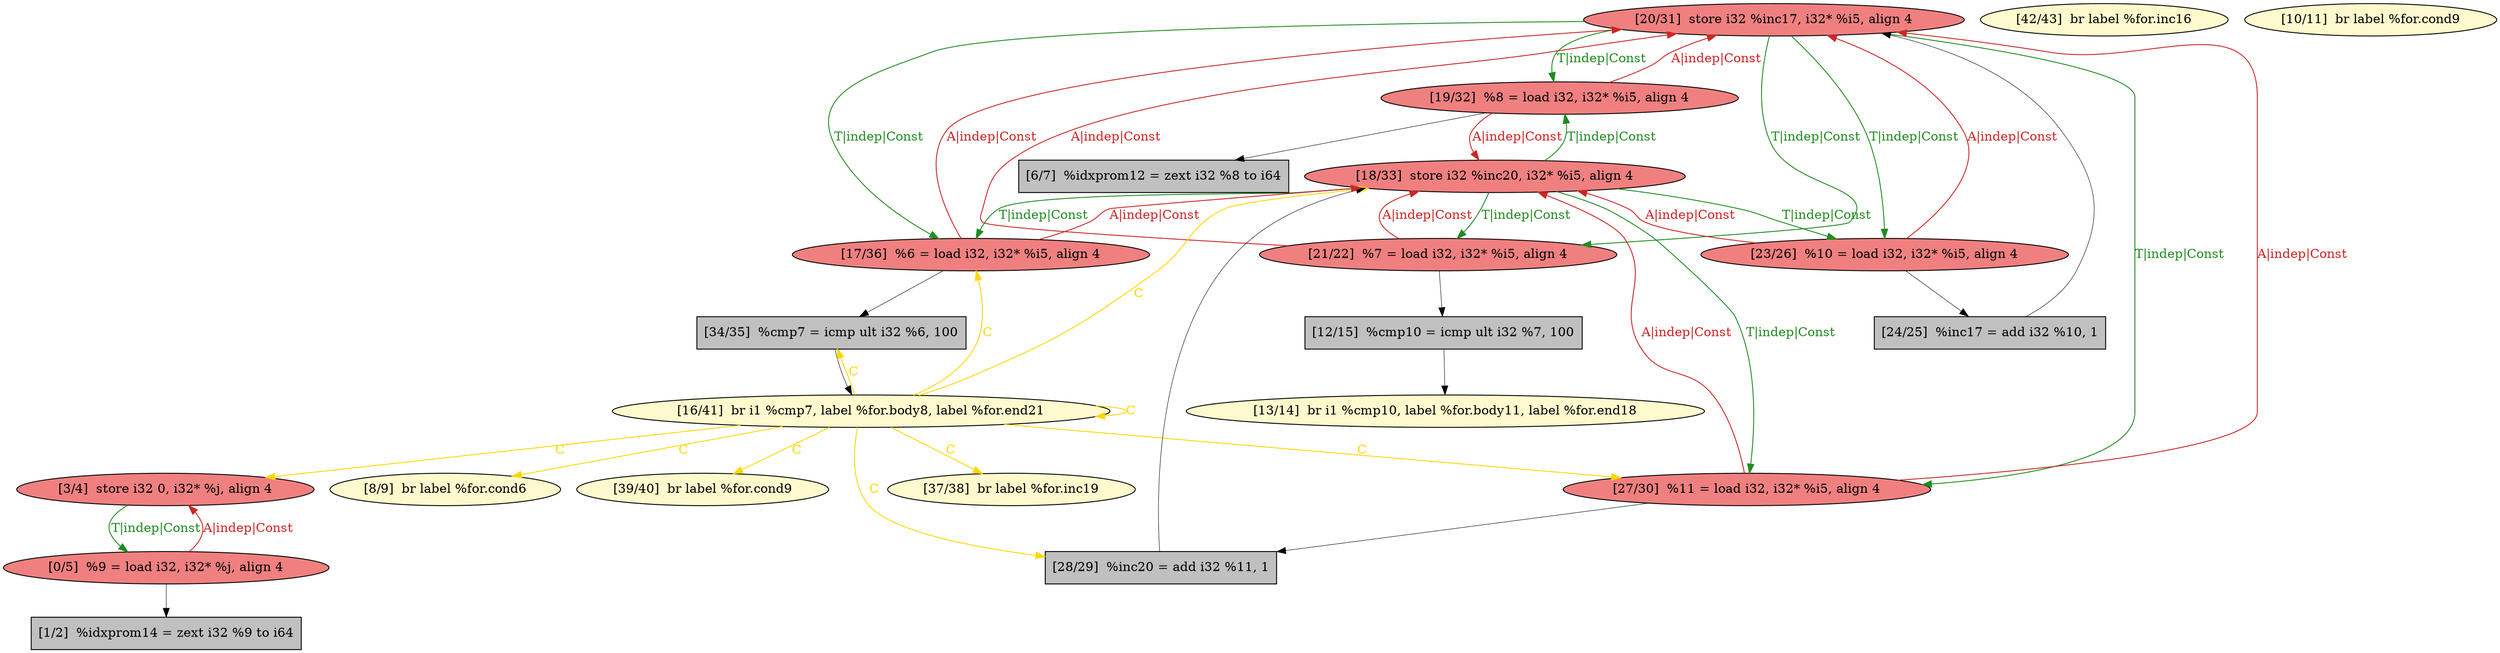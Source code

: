 
digraph G {


node1250 [fillcolor=lightcoral,label="[20/31]  store i32 %inc17, i32* %i5, align 4",shape=ellipse,style=filled ]
node1249 [fillcolor=lightcoral,label="[18/33]  store i32 %inc20, i32* %i5, align 4",shape=ellipse,style=filled ]
node1248 [fillcolor=lemonchiffon,label="[37/38]  br label %for.inc19",shape=ellipse,style=filled ]
node1245 [fillcolor=grey,label="[34/35]  %cmp7 = icmp ult i32 %6, 100",shape=rectangle,style=filled ]
node1233 [fillcolor=grey,label="[12/15]  %cmp10 = icmp ult i32 %7, 100",shape=rectangle,style=filled ]
node1246 [fillcolor=lightcoral,label="[19/32]  %8 = load i32, i32* %i5, align 4",shape=ellipse,style=filled ]
node1239 [fillcolor=grey,label="[1/2]  %idxprom14 = zext i32 %9 to i64",shape=rectangle,style=filled ]
node1231 [fillcolor=lemonchiffon,label="[8/9]  br label %for.cond6",shape=ellipse,style=filled ]
node1242 [fillcolor=grey,label="[24/25]  %inc17 = add i32 %10, 1",shape=rectangle,style=filled ]
node1230 [fillcolor=grey,label="[6/7]  %idxprom12 = zext i32 %8 to i64",shape=rectangle,style=filled ]
node1247 [fillcolor=lemonchiffon,label="[42/43]  br label %for.inc16",shape=ellipse,style=filled ]
node1232 [fillcolor=lemonchiffon,label="[10/11]  br label %for.cond9",shape=ellipse,style=filled ]
node1235 [fillcolor=lemonchiffon,label="[39/40]  br label %for.cond9",shape=ellipse,style=filled ]
node1236 [fillcolor=lightcoral,label="[21/22]  %7 = load i32, i32* %i5, align 4",shape=ellipse,style=filled ]
node1229 [fillcolor=lightcoral,label="[0/5]  %9 = load i32, i32* %j, align 4",shape=ellipse,style=filled ]
node1237 [fillcolor=lightcoral,label="[23/26]  %10 = load i32, i32* %i5, align 4",shape=ellipse,style=filled ]
node1238 [fillcolor=lightcoral,label="[27/30]  %11 = load i32, i32* %i5, align 4",shape=ellipse,style=filled ]
node1234 [fillcolor=lemonchiffon,label="[16/41]  br i1 %cmp7, label %for.body8, label %for.end21",shape=ellipse,style=filled ]
node1243 [fillcolor=lightcoral,label="[3/4]  store i32 0, i32* %j, align 4",shape=ellipse,style=filled ]
node1240 [fillcolor=grey,label="[28/29]  %inc20 = add i32 %11, 1",shape=rectangle,style=filled ]
node1241 [fillcolor=lemonchiffon,label="[13/14]  br i1 %cmp10, label %for.body11, label %for.end18",shape=ellipse,style=filled ]
node1244 [fillcolor=lightcoral,label="[17/36]  %6 = load i32, i32* %i5, align 4",shape=ellipse,style=filled ]

node1234->node1231 [style=solid,color=gold,label="C",penwidth=1.0,fontcolor=gold ]
node1234->node1238 [style=solid,color=gold,label="C",penwidth=1.0,fontcolor=gold ]
node1249->node1238 [style=solid,color=forestgreen,label="T|indep|Const",penwidth=1.0,fontcolor=forestgreen ]
node1238->node1249 [style=solid,color=firebrick3,label="A|indep|Const",penwidth=1.0,fontcolor=firebrick3 ]
node1250->node1238 [style=solid,color=forestgreen,label="T|indep|Const",penwidth=1.0,fontcolor=forestgreen ]
node1243->node1229 [style=solid,color=forestgreen,label="T|indep|Const",penwidth=1.0,fontcolor=forestgreen ]
node1242->node1250 [style=solid,color=black,label="",penwidth=0.5,fontcolor=black ]
node1238->node1250 [style=solid,color=firebrick3,label="A|indep|Const",penwidth=1.0,fontcolor=firebrick3 ]
node1244->node1245 [style=solid,color=black,label="",penwidth=0.5,fontcolor=black ]
node1234->node1234 [style=solid,color=gold,label="C",penwidth=1.0,fontcolor=gold ]
node1234->node1248 [style=solid,color=gold,label="C",penwidth=1.0,fontcolor=gold ]
node1234->node1249 [style=solid,color=gold,label="C",penwidth=1.0,fontcolor=gold ]
node1229->node1243 [style=solid,color=firebrick3,label="A|indep|Const",penwidth=1.0,fontcolor=firebrick3 ]
node1234->node1240 [style=solid,color=gold,label="C",penwidth=1.0,fontcolor=gold ]
node1236->node1249 [style=solid,color=firebrick3,label="A|indep|Const",penwidth=1.0,fontcolor=firebrick3 ]
node1246->node1230 [style=solid,color=black,label="",penwidth=0.5,fontcolor=black ]
node1234->node1243 [style=solid,color=gold,label="C",penwidth=1.0,fontcolor=gold ]
node1249->node1236 [style=solid,color=forestgreen,label="T|indep|Const",penwidth=1.0,fontcolor=forestgreen ]
node1246->node1250 [style=solid,color=firebrick3,label="A|indep|Const",penwidth=1.0,fontcolor=firebrick3 ]
node1240->node1249 [style=solid,color=black,label="",penwidth=0.5,fontcolor=black ]
node1246->node1249 [style=solid,color=firebrick3,label="A|indep|Const",penwidth=1.0,fontcolor=firebrick3 ]
node1249->node1246 [style=solid,color=forestgreen,label="T|indep|Const",penwidth=1.0,fontcolor=forestgreen ]
node1234->node1245 [style=solid,color=gold,label="C",penwidth=1.0,fontcolor=gold ]
node1234->node1235 [style=solid,color=gold,label="C",penwidth=1.0,fontcolor=gold ]
node1250->node1237 [style=solid,color=forestgreen,label="T|indep|Const",penwidth=1.0,fontcolor=forestgreen ]
node1245->node1234 [style=solid,color=black,label="",penwidth=0.5,fontcolor=black ]
node1234->node1244 [style=solid,color=gold,label="C",penwidth=1.0,fontcolor=gold ]
node1249->node1237 [style=solid,color=forestgreen,label="T|indep|Const",penwidth=1.0,fontcolor=forestgreen ]
node1250->node1244 [style=solid,color=forestgreen,label="T|indep|Const",penwidth=1.0,fontcolor=forestgreen ]
node1249->node1244 [style=solid,color=forestgreen,label="T|indep|Const",penwidth=1.0,fontcolor=forestgreen ]
node1244->node1249 [style=solid,color=firebrick3,label="A|indep|Const",penwidth=1.0,fontcolor=firebrick3 ]
node1237->node1249 [style=solid,color=firebrick3,label="A|indep|Const",penwidth=1.0,fontcolor=firebrick3 ]
node1233->node1241 [style=solid,color=black,label="",penwidth=0.5,fontcolor=black ]
node1229->node1239 [style=solid,color=black,label="",penwidth=0.5,fontcolor=black ]
node1238->node1240 [style=solid,color=black,label="",penwidth=0.5,fontcolor=black ]
node1236->node1233 [style=solid,color=black,label="",penwidth=0.5,fontcolor=black ]
node1250->node1236 [style=solid,color=forestgreen,label="T|indep|Const",penwidth=1.0,fontcolor=forestgreen ]
node1244->node1250 [style=solid,color=firebrick3,label="A|indep|Const",penwidth=1.0,fontcolor=firebrick3 ]
node1237->node1242 [style=solid,color=black,label="",penwidth=0.5,fontcolor=black ]
node1236->node1250 [style=solid,color=firebrick3,label="A|indep|Const",penwidth=1.0,fontcolor=firebrick3 ]
node1250->node1246 [style=solid,color=forestgreen,label="T|indep|Const",penwidth=1.0,fontcolor=forestgreen ]
node1237->node1250 [style=solid,color=firebrick3,label="A|indep|Const",penwidth=1.0,fontcolor=firebrick3 ]


}
